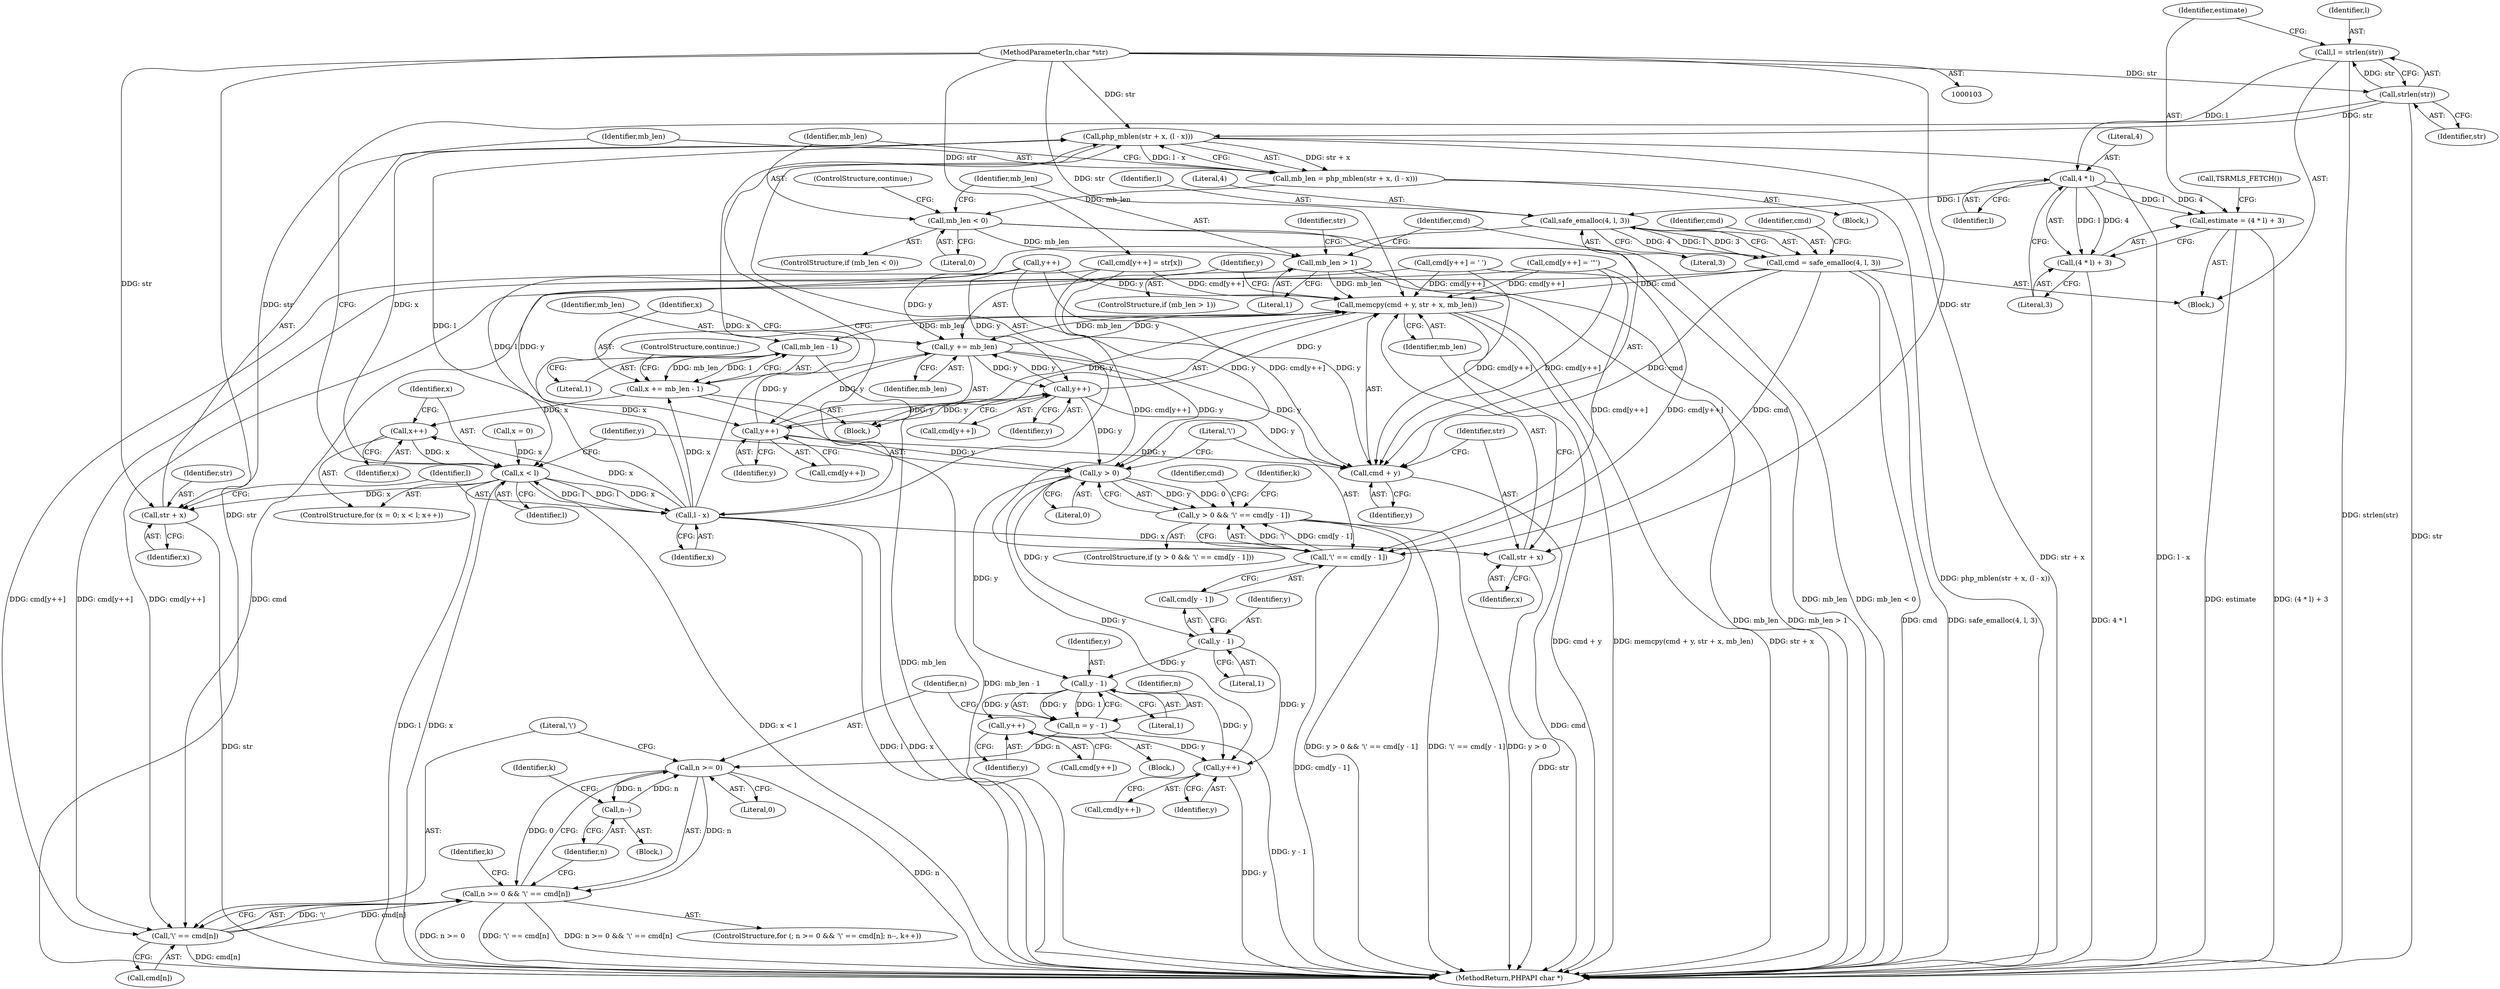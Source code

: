 digraph "0_php_d2ac264ffea5ca2e85640b6736e0c7cd4ee9a4a9@API" {
"1000112" [label="(Call,l = strlen(str))"];
"1000114" [label="(Call,strlen(str))"];
"1000104" [label="(MethodParameterIn,char *str)"];
"1000121" [label="(Call,4 * l)"];
"1000118" [label="(Call,estimate = (4 * l) + 3)"];
"1000120" [label="(Call,(4 * l) + 3)"];
"1000128" [label="(Call,safe_emalloc(4, l, 3))"];
"1000126" [label="(Call,cmd = safe_emalloc(4, l, 3))"];
"1000170" [label="(Call,memcpy(cmd + y, str + x, mb_len))"];
"1000178" [label="(Call,y += mb_len)"];
"1000171" [label="(Call,cmd + y)"];
"1000197" [label="(Call,y++)"];
"1000205" [label="(Call,y++)"];
"1000212" [label="(Call,y > 0)"];
"1000211" [label="(Call,y > 0 && '\\' == cmd[y - 1])"];
"1000219" [label="(Call,y - 1)"];
"1000230" [label="(Call,y - 1)"];
"1000228" [label="(Call,n = y - 1)"];
"1000235" [label="(Call,n >= 0)"];
"1000234" [label="(Call,n >= 0 && '\\' == cmd[n])"];
"1000244" [label="(Call,n--)"];
"1000256" [label="(Call,y++)"];
"1000262" [label="(Call,y++)"];
"1000183" [label="(Call,mb_len - 1)"];
"1000181" [label="(Call,x += mb_len - 1)"];
"1000145" [label="(Call,x++)"];
"1000142" [label="(Call,x < l)"];
"1000151" [label="(Call,php_mblen(str + x, (l - x)))"];
"1000149" [label="(Call,mb_len = php_mblen(str + x, (l - x)))"];
"1000159" [label="(Call,mb_len < 0)"];
"1000166" [label="(Call,mb_len > 1)"];
"1000152" [label="(Call,str + x)"];
"1000155" [label="(Call,l - x)"];
"1000174" [label="(Call,str + x)"];
"1000215" [label="(Call,'\\' == cmd[y - 1])"];
"1000238" [label="(Call,'\\' == cmd[n])"];
"1000122" [label="(Literal,4)"];
"1000124" [label="(Literal,3)"];
"1000131" [label="(Literal,3)"];
"1000174" [label="(Call,str + x)"];
"1000155" [label="(Call,l - x)"];
"1000216" [label="(Literal,'\\')"];
"1000235" [label="(Call,n >= 0)"];
"1000234" [label="(Call,n >= 0 && '\\' == cmd[n])"];
"1000138" [label="(ControlStructure,for (x = 0; x < l; x++))"];
"1000146" [label="(Identifier,x)"];
"1000173" [label="(Identifier,y)"];
"1000213" [label="(Identifier,y)"];
"1000243" [label="(Block,)"];
"1000237" [label="(Literal,0)"];
"1000211" [label="(Call,y > 0 && '\\' == cmd[y - 1])"];
"1000171" [label="(Call,cmd + y)"];
"1000115" [label="(Identifier,str)"];
"1000197" [label="(Call,y++)"];
"1000232" [label="(Literal,1)"];
"1000118" [label="(Call,estimate = (4 * l) + 3)"];
"1000104" [label="(MethodParameterIn,char *str)"];
"1000130" [label="(Identifier,l)"];
"1000143" [label="(Identifier,x)"];
"1000158" [label="(ControlStructure,if (mb_len < 0))"];
"1000220" [label="(Identifier,y)"];
"1000236" [label="(Identifier,n)"];
"1000262" [label="(Call,y++)"];
"1000250" [label="(Identifier,k)"];
"1000151" [label="(Call,php_mblen(str + x, (l - x)))"];
"1000247" [label="(Identifier,k)"];
"1000125" [label="(Call,TSRMLS_FETCH())"];
"1000239" [label="(Literal,'\\')"];
"1000179" [label="(Identifier,y)"];
"1000206" [label="(Identifier,y)"];
"1000244" [label="(Call,n--)"];
"1000160" [label="(Identifier,mb_len)"];
"1000120" [label="(Call,(4 * l) + 3)"];
"1000169" [label="(Block,)"];
"1000263" [label="(Identifier,y)"];
"1000198" [label="(Identifier,y)"];
"1000167" [label="(Identifier,mb_len)"];
"1000203" [label="(Call,cmd[y++])"];
"1000181" [label="(Call,x += mb_len - 1)"];
"1000105" [label="(Block,)"];
"1000177" [label="(Identifier,mb_len)"];
"1000180" [label="(Identifier,mb_len)"];
"1000142" [label="(Call,x < l)"];
"1000153" [label="(Identifier,str)"];
"1000225" [label="(Identifier,k)"];
"1000189" [label="(Identifier,str)"];
"1000212" [label="(Call,y > 0)"];
"1000127" [label="(Identifier,cmd)"];
"1000184" [label="(Identifier,mb_len)"];
"1000113" [label="(Identifier,l)"];
"1000230" [label="(Call,y - 1)"];
"1000163" [label="(ControlStructure,continue;)"];
"1000257" [label="(Identifier,y)"];
"1000152" [label="(Call,str + x)"];
"1000215" [label="(Call,'\\' == cmd[y - 1])"];
"1000147" [label="(Block,)"];
"1000114" [label="(Call,strlen(str))"];
"1000229" [label="(Identifier,n)"];
"1000132" [label="(Call,cmd[y++] = '\"')"];
"1000128" [label="(Call,safe_emalloc(4, l, 3))"];
"1000170" [label="(Call,memcpy(cmd + y, str + x, mb_len))"];
"1000205" [label="(Call,y++)"];
"1000150" [label="(Identifier,mb_len)"];
"1000112" [label="(Call,l = strlen(str))"];
"1000214" [label="(Literal,0)"];
"1000182" [label="(Identifier,x)"];
"1000161" [label="(Literal,0)"];
"1000256" [label="(Call,y++)"];
"1000195" [label="(Call,cmd[y++])"];
"1000254" [label="(Call,cmd[y++])"];
"1000219" [label="(Call,y - 1)"];
"1000240" [label="(Call,cmd[n])"];
"1000165" [label="(ControlStructure,if (mb_len > 1))"];
"1000233" [label="(ControlStructure,for (; n >= 0 && '\\' == cmd[n]; n--, k++))"];
"1000156" [label="(Identifier,l)"];
"1000245" [label="(Identifier,n)"];
"1000166" [label="(Call,mb_len > 1)"];
"1000134" [label="(Identifier,cmd)"];
"1000172" [label="(Identifier,cmd)"];
"1000221" [label="(Literal,1)"];
"1000260" [label="(Call,cmd[y++])"];
"1000202" [label="(Call,cmd[y++] = str[x])"];
"1000217" [label="(Call,cmd[y - 1])"];
"1000185" [label="(Literal,1)"];
"1000194" [label="(Call,cmd[y++] = ' ')"];
"1000178" [label="(Call,y += mb_len)"];
"1000119" [label="(Identifier,estimate)"];
"1000261" [label="(Identifier,cmd)"];
"1000231" [label="(Identifier,y)"];
"1000175" [label="(Identifier,str)"];
"1000228" [label="(Call,n = y - 1)"];
"1000139" [label="(Call,x = 0)"];
"1000186" [label="(ControlStructure,continue;)"];
"1000144" [label="(Identifier,l)"];
"1000129" [label="(Literal,4)"];
"1000176" [label="(Identifier,x)"];
"1000210" [label="(ControlStructure,if (y > 0 && '\\' == cmd[y - 1]))"];
"1000238" [label="(Call,'\\' == cmd[n])"];
"1000222" [label="(Block,)"];
"1000157" [label="(Identifier,x)"];
"1000121" [label="(Call,4 * l)"];
"1000159" [label="(Call,mb_len < 0)"];
"1000154" [label="(Identifier,x)"];
"1000126" [label="(Call,cmd = safe_emalloc(4, l, 3))"];
"1000149" [label="(Call,mb_len = php_mblen(str + x, (l - x)))"];
"1000168" [label="(Literal,1)"];
"1000135" [label="(Call,y++)"];
"1000265" [label="(MethodReturn,PHPAPI char *)"];
"1000123" [label="(Identifier,l)"];
"1000183" [label="(Call,mb_len - 1)"];
"1000145" [label="(Call,x++)"];
"1000112" -> "1000105"  [label="AST: "];
"1000112" -> "1000114"  [label="CFG: "];
"1000113" -> "1000112"  [label="AST: "];
"1000114" -> "1000112"  [label="AST: "];
"1000119" -> "1000112"  [label="CFG: "];
"1000112" -> "1000265"  [label="DDG: strlen(str)"];
"1000114" -> "1000112"  [label="DDG: str"];
"1000112" -> "1000121"  [label="DDG: l"];
"1000114" -> "1000115"  [label="CFG: "];
"1000115" -> "1000114"  [label="AST: "];
"1000114" -> "1000265"  [label="DDG: str"];
"1000104" -> "1000114"  [label="DDG: str"];
"1000114" -> "1000151"  [label="DDG: str"];
"1000114" -> "1000152"  [label="DDG: str"];
"1000104" -> "1000103"  [label="AST: "];
"1000104" -> "1000265"  [label="DDG: str"];
"1000104" -> "1000151"  [label="DDG: str"];
"1000104" -> "1000152"  [label="DDG: str"];
"1000104" -> "1000170"  [label="DDG: str"];
"1000104" -> "1000174"  [label="DDG: str"];
"1000104" -> "1000202"  [label="DDG: str"];
"1000121" -> "1000120"  [label="AST: "];
"1000121" -> "1000123"  [label="CFG: "];
"1000122" -> "1000121"  [label="AST: "];
"1000123" -> "1000121"  [label="AST: "];
"1000124" -> "1000121"  [label="CFG: "];
"1000121" -> "1000118"  [label="DDG: 4"];
"1000121" -> "1000118"  [label="DDG: l"];
"1000121" -> "1000120"  [label="DDG: 4"];
"1000121" -> "1000120"  [label="DDG: l"];
"1000121" -> "1000128"  [label="DDG: l"];
"1000118" -> "1000105"  [label="AST: "];
"1000118" -> "1000120"  [label="CFG: "];
"1000119" -> "1000118"  [label="AST: "];
"1000120" -> "1000118"  [label="AST: "];
"1000125" -> "1000118"  [label="CFG: "];
"1000118" -> "1000265"  [label="DDG: estimate"];
"1000118" -> "1000265"  [label="DDG: (4 * l) + 3"];
"1000120" -> "1000124"  [label="CFG: "];
"1000124" -> "1000120"  [label="AST: "];
"1000120" -> "1000265"  [label="DDG: 4 * l"];
"1000128" -> "1000126"  [label="AST: "];
"1000128" -> "1000131"  [label="CFG: "];
"1000129" -> "1000128"  [label="AST: "];
"1000130" -> "1000128"  [label="AST: "];
"1000131" -> "1000128"  [label="AST: "];
"1000126" -> "1000128"  [label="CFG: "];
"1000128" -> "1000126"  [label="DDG: 4"];
"1000128" -> "1000126"  [label="DDG: l"];
"1000128" -> "1000126"  [label="DDG: 3"];
"1000128" -> "1000142"  [label="DDG: l"];
"1000126" -> "1000105"  [label="AST: "];
"1000127" -> "1000126"  [label="AST: "];
"1000134" -> "1000126"  [label="CFG: "];
"1000126" -> "1000265"  [label="DDG: cmd"];
"1000126" -> "1000265"  [label="DDG: safe_emalloc(4, l, 3)"];
"1000126" -> "1000170"  [label="DDG: cmd"];
"1000126" -> "1000171"  [label="DDG: cmd"];
"1000126" -> "1000215"  [label="DDG: cmd"];
"1000126" -> "1000238"  [label="DDG: cmd"];
"1000170" -> "1000169"  [label="AST: "];
"1000170" -> "1000177"  [label="CFG: "];
"1000171" -> "1000170"  [label="AST: "];
"1000174" -> "1000170"  [label="AST: "];
"1000177" -> "1000170"  [label="AST: "];
"1000179" -> "1000170"  [label="CFG: "];
"1000170" -> "1000265"  [label="DDG: cmd + y"];
"1000170" -> "1000265"  [label="DDG: memcpy(cmd + y, str + x, mb_len)"];
"1000170" -> "1000265"  [label="DDG: str + x"];
"1000194" -> "1000170"  [label="DDG: cmd[y++]"];
"1000202" -> "1000170"  [label="DDG: cmd[y++]"];
"1000132" -> "1000170"  [label="DDG: cmd[y++]"];
"1000178" -> "1000170"  [label="DDG: y"];
"1000205" -> "1000170"  [label="DDG: y"];
"1000135" -> "1000170"  [label="DDG: y"];
"1000197" -> "1000170"  [label="DDG: y"];
"1000155" -> "1000170"  [label="DDG: x"];
"1000166" -> "1000170"  [label="DDG: mb_len"];
"1000170" -> "1000178"  [label="DDG: mb_len"];
"1000170" -> "1000183"  [label="DDG: mb_len"];
"1000178" -> "1000169"  [label="AST: "];
"1000178" -> "1000180"  [label="CFG: "];
"1000179" -> "1000178"  [label="AST: "];
"1000180" -> "1000178"  [label="AST: "];
"1000182" -> "1000178"  [label="CFG: "];
"1000178" -> "1000171"  [label="DDG: y"];
"1000205" -> "1000178"  [label="DDG: y"];
"1000135" -> "1000178"  [label="DDG: y"];
"1000197" -> "1000178"  [label="DDG: y"];
"1000178" -> "1000197"  [label="DDG: y"];
"1000178" -> "1000205"  [label="DDG: y"];
"1000178" -> "1000212"  [label="DDG: y"];
"1000171" -> "1000173"  [label="CFG: "];
"1000172" -> "1000171"  [label="AST: "];
"1000173" -> "1000171"  [label="AST: "];
"1000175" -> "1000171"  [label="CFG: "];
"1000171" -> "1000265"  [label="DDG: cmd"];
"1000194" -> "1000171"  [label="DDG: cmd[y++]"];
"1000202" -> "1000171"  [label="DDG: cmd[y++]"];
"1000132" -> "1000171"  [label="DDG: cmd[y++]"];
"1000205" -> "1000171"  [label="DDG: y"];
"1000135" -> "1000171"  [label="DDG: y"];
"1000197" -> "1000171"  [label="DDG: y"];
"1000197" -> "1000195"  [label="AST: "];
"1000197" -> "1000198"  [label="CFG: "];
"1000198" -> "1000197"  [label="AST: "];
"1000195" -> "1000197"  [label="CFG: "];
"1000205" -> "1000197"  [label="DDG: y"];
"1000135" -> "1000197"  [label="DDG: y"];
"1000197" -> "1000205"  [label="DDG: y"];
"1000197" -> "1000212"  [label="DDG: y"];
"1000205" -> "1000203"  [label="AST: "];
"1000205" -> "1000206"  [label="CFG: "];
"1000206" -> "1000205"  [label="AST: "];
"1000203" -> "1000205"  [label="CFG: "];
"1000135" -> "1000205"  [label="DDG: y"];
"1000205" -> "1000212"  [label="DDG: y"];
"1000212" -> "1000211"  [label="AST: "];
"1000212" -> "1000214"  [label="CFG: "];
"1000213" -> "1000212"  [label="AST: "];
"1000214" -> "1000212"  [label="AST: "];
"1000216" -> "1000212"  [label="CFG: "];
"1000211" -> "1000212"  [label="CFG: "];
"1000212" -> "1000211"  [label="DDG: y"];
"1000212" -> "1000211"  [label="DDG: 0"];
"1000135" -> "1000212"  [label="DDG: y"];
"1000212" -> "1000219"  [label="DDG: y"];
"1000212" -> "1000230"  [label="DDG: y"];
"1000212" -> "1000262"  [label="DDG: y"];
"1000211" -> "1000210"  [label="AST: "];
"1000211" -> "1000215"  [label="CFG: "];
"1000215" -> "1000211"  [label="AST: "];
"1000225" -> "1000211"  [label="CFG: "];
"1000261" -> "1000211"  [label="CFG: "];
"1000211" -> "1000265"  [label="DDG: y > 0"];
"1000211" -> "1000265"  [label="DDG: y > 0 && '\\' == cmd[y - 1]"];
"1000211" -> "1000265"  [label="DDG: '\\' == cmd[y - 1]"];
"1000215" -> "1000211"  [label="DDG: '\\'"];
"1000215" -> "1000211"  [label="DDG: cmd[y - 1]"];
"1000219" -> "1000217"  [label="AST: "];
"1000219" -> "1000221"  [label="CFG: "];
"1000220" -> "1000219"  [label="AST: "];
"1000221" -> "1000219"  [label="AST: "];
"1000217" -> "1000219"  [label="CFG: "];
"1000219" -> "1000230"  [label="DDG: y"];
"1000219" -> "1000262"  [label="DDG: y"];
"1000230" -> "1000228"  [label="AST: "];
"1000230" -> "1000232"  [label="CFG: "];
"1000231" -> "1000230"  [label="AST: "];
"1000232" -> "1000230"  [label="AST: "];
"1000228" -> "1000230"  [label="CFG: "];
"1000230" -> "1000228"  [label="DDG: y"];
"1000230" -> "1000228"  [label="DDG: 1"];
"1000230" -> "1000256"  [label="DDG: y"];
"1000230" -> "1000262"  [label="DDG: y"];
"1000228" -> "1000222"  [label="AST: "];
"1000229" -> "1000228"  [label="AST: "];
"1000236" -> "1000228"  [label="CFG: "];
"1000228" -> "1000265"  [label="DDG: y - 1"];
"1000228" -> "1000235"  [label="DDG: n"];
"1000235" -> "1000234"  [label="AST: "];
"1000235" -> "1000237"  [label="CFG: "];
"1000236" -> "1000235"  [label="AST: "];
"1000237" -> "1000235"  [label="AST: "];
"1000239" -> "1000235"  [label="CFG: "];
"1000234" -> "1000235"  [label="CFG: "];
"1000235" -> "1000265"  [label="DDG: n"];
"1000235" -> "1000234"  [label="DDG: n"];
"1000235" -> "1000234"  [label="DDG: 0"];
"1000244" -> "1000235"  [label="DDG: n"];
"1000235" -> "1000244"  [label="DDG: n"];
"1000234" -> "1000233"  [label="AST: "];
"1000234" -> "1000238"  [label="CFG: "];
"1000238" -> "1000234"  [label="AST: "];
"1000245" -> "1000234"  [label="CFG: "];
"1000250" -> "1000234"  [label="CFG: "];
"1000234" -> "1000265"  [label="DDG: n >= 0"];
"1000234" -> "1000265"  [label="DDG: '\\' == cmd[n]"];
"1000234" -> "1000265"  [label="DDG: n >= 0 && '\\' == cmd[n]"];
"1000238" -> "1000234"  [label="DDG: '\\'"];
"1000238" -> "1000234"  [label="DDG: cmd[n]"];
"1000244" -> "1000243"  [label="AST: "];
"1000244" -> "1000245"  [label="CFG: "];
"1000245" -> "1000244"  [label="AST: "];
"1000247" -> "1000244"  [label="CFG: "];
"1000256" -> "1000254"  [label="AST: "];
"1000256" -> "1000257"  [label="CFG: "];
"1000257" -> "1000256"  [label="AST: "];
"1000254" -> "1000256"  [label="CFG: "];
"1000256" -> "1000262"  [label="DDG: y"];
"1000262" -> "1000260"  [label="AST: "];
"1000262" -> "1000263"  [label="CFG: "];
"1000263" -> "1000262"  [label="AST: "];
"1000260" -> "1000262"  [label="CFG: "];
"1000262" -> "1000265"  [label="DDG: y"];
"1000183" -> "1000181"  [label="AST: "];
"1000183" -> "1000185"  [label="CFG: "];
"1000184" -> "1000183"  [label="AST: "];
"1000185" -> "1000183"  [label="AST: "];
"1000181" -> "1000183"  [label="CFG: "];
"1000183" -> "1000265"  [label="DDG: mb_len"];
"1000183" -> "1000181"  [label="DDG: mb_len"];
"1000183" -> "1000181"  [label="DDG: 1"];
"1000181" -> "1000169"  [label="AST: "];
"1000182" -> "1000181"  [label="AST: "];
"1000186" -> "1000181"  [label="CFG: "];
"1000181" -> "1000265"  [label="DDG: mb_len - 1"];
"1000181" -> "1000145"  [label="DDG: x"];
"1000155" -> "1000181"  [label="DDG: x"];
"1000145" -> "1000138"  [label="AST: "];
"1000145" -> "1000146"  [label="CFG: "];
"1000146" -> "1000145"  [label="AST: "];
"1000143" -> "1000145"  [label="CFG: "];
"1000145" -> "1000142"  [label="DDG: x"];
"1000155" -> "1000145"  [label="DDG: x"];
"1000142" -> "1000138"  [label="AST: "];
"1000142" -> "1000144"  [label="CFG: "];
"1000143" -> "1000142"  [label="AST: "];
"1000144" -> "1000142"  [label="AST: "];
"1000150" -> "1000142"  [label="CFG: "];
"1000213" -> "1000142"  [label="CFG: "];
"1000142" -> "1000265"  [label="DDG: x < l"];
"1000142" -> "1000265"  [label="DDG: l"];
"1000142" -> "1000265"  [label="DDG: x"];
"1000139" -> "1000142"  [label="DDG: x"];
"1000155" -> "1000142"  [label="DDG: l"];
"1000142" -> "1000151"  [label="DDG: x"];
"1000142" -> "1000152"  [label="DDG: x"];
"1000142" -> "1000155"  [label="DDG: l"];
"1000142" -> "1000155"  [label="DDG: x"];
"1000151" -> "1000149"  [label="AST: "];
"1000151" -> "1000155"  [label="CFG: "];
"1000152" -> "1000151"  [label="AST: "];
"1000155" -> "1000151"  [label="AST: "];
"1000149" -> "1000151"  [label="CFG: "];
"1000151" -> "1000265"  [label="DDG: str + x"];
"1000151" -> "1000265"  [label="DDG: l - x"];
"1000151" -> "1000149"  [label="DDG: str + x"];
"1000151" -> "1000149"  [label="DDG: l - x"];
"1000155" -> "1000151"  [label="DDG: l"];
"1000155" -> "1000151"  [label="DDG: x"];
"1000149" -> "1000147"  [label="AST: "];
"1000150" -> "1000149"  [label="AST: "];
"1000160" -> "1000149"  [label="CFG: "];
"1000149" -> "1000265"  [label="DDG: php_mblen(str + x, (l - x))"];
"1000149" -> "1000159"  [label="DDG: mb_len"];
"1000159" -> "1000158"  [label="AST: "];
"1000159" -> "1000161"  [label="CFG: "];
"1000160" -> "1000159"  [label="AST: "];
"1000161" -> "1000159"  [label="AST: "];
"1000163" -> "1000159"  [label="CFG: "];
"1000167" -> "1000159"  [label="CFG: "];
"1000159" -> "1000265"  [label="DDG: mb_len < 0"];
"1000159" -> "1000265"  [label="DDG: mb_len"];
"1000159" -> "1000166"  [label="DDG: mb_len"];
"1000166" -> "1000165"  [label="AST: "];
"1000166" -> "1000168"  [label="CFG: "];
"1000167" -> "1000166"  [label="AST: "];
"1000168" -> "1000166"  [label="AST: "];
"1000172" -> "1000166"  [label="CFG: "];
"1000189" -> "1000166"  [label="CFG: "];
"1000166" -> "1000265"  [label="DDG: mb_len > 1"];
"1000166" -> "1000265"  [label="DDG: mb_len"];
"1000152" -> "1000154"  [label="CFG: "];
"1000153" -> "1000152"  [label="AST: "];
"1000154" -> "1000152"  [label="AST: "];
"1000156" -> "1000152"  [label="CFG: "];
"1000152" -> "1000265"  [label="DDG: str"];
"1000155" -> "1000157"  [label="CFG: "];
"1000156" -> "1000155"  [label="AST: "];
"1000157" -> "1000155"  [label="AST: "];
"1000155" -> "1000265"  [label="DDG: x"];
"1000155" -> "1000265"  [label="DDG: l"];
"1000155" -> "1000174"  [label="DDG: x"];
"1000174" -> "1000176"  [label="CFG: "];
"1000175" -> "1000174"  [label="AST: "];
"1000176" -> "1000174"  [label="AST: "];
"1000177" -> "1000174"  [label="CFG: "];
"1000174" -> "1000265"  [label="DDG: str"];
"1000215" -> "1000217"  [label="CFG: "];
"1000216" -> "1000215"  [label="AST: "];
"1000217" -> "1000215"  [label="AST: "];
"1000215" -> "1000265"  [label="DDG: cmd[y - 1]"];
"1000194" -> "1000215"  [label="DDG: cmd[y++]"];
"1000202" -> "1000215"  [label="DDG: cmd[y++]"];
"1000132" -> "1000215"  [label="DDG: cmd[y++]"];
"1000238" -> "1000240"  [label="CFG: "];
"1000239" -> "1000238"  [label="AST: "];
"1000240" -> "1000238"  [label="AST: "];
"1000238" -> "1000265"  [label="DDG: cmd[n]"];
"1000194" -> "1000238"  [label="DDG: cmd[y++]"];
"1000202" -> "1000238"  [label="DDG: cmd[y++]"];
"1000132" -> "1000238"  [label="DDG: cmd[y++]"];
}
